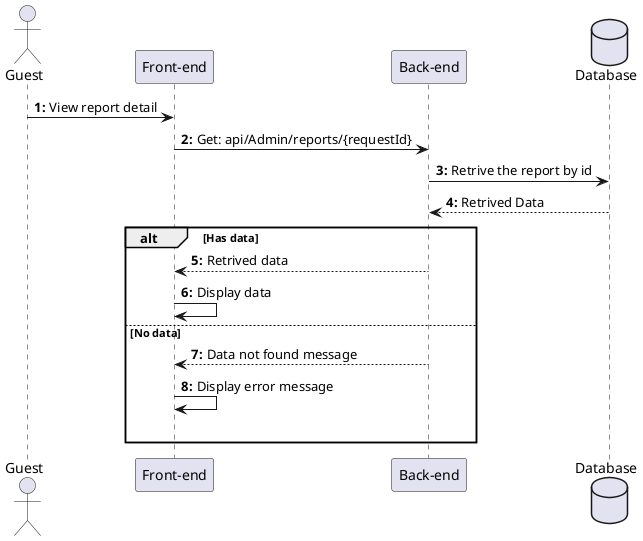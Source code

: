 @startuml ViewReportDetail

actor Guest as user
participant "Front-end" as client
participant "Back-end" as server 
database "Database" as db

autonumber "<b>0:"

user -> client : View report detail
client -> server : Get: api/Admin/reports/{requestId}
server -> db : Retrive the report by id
db --> server : Retrived Data

alt Has data
    server --> client : Retrived data
    client -> client : Display data

else No data
    server --> client : Data not found message
    client -> client : Display error message 
    |||
end 
@enduml